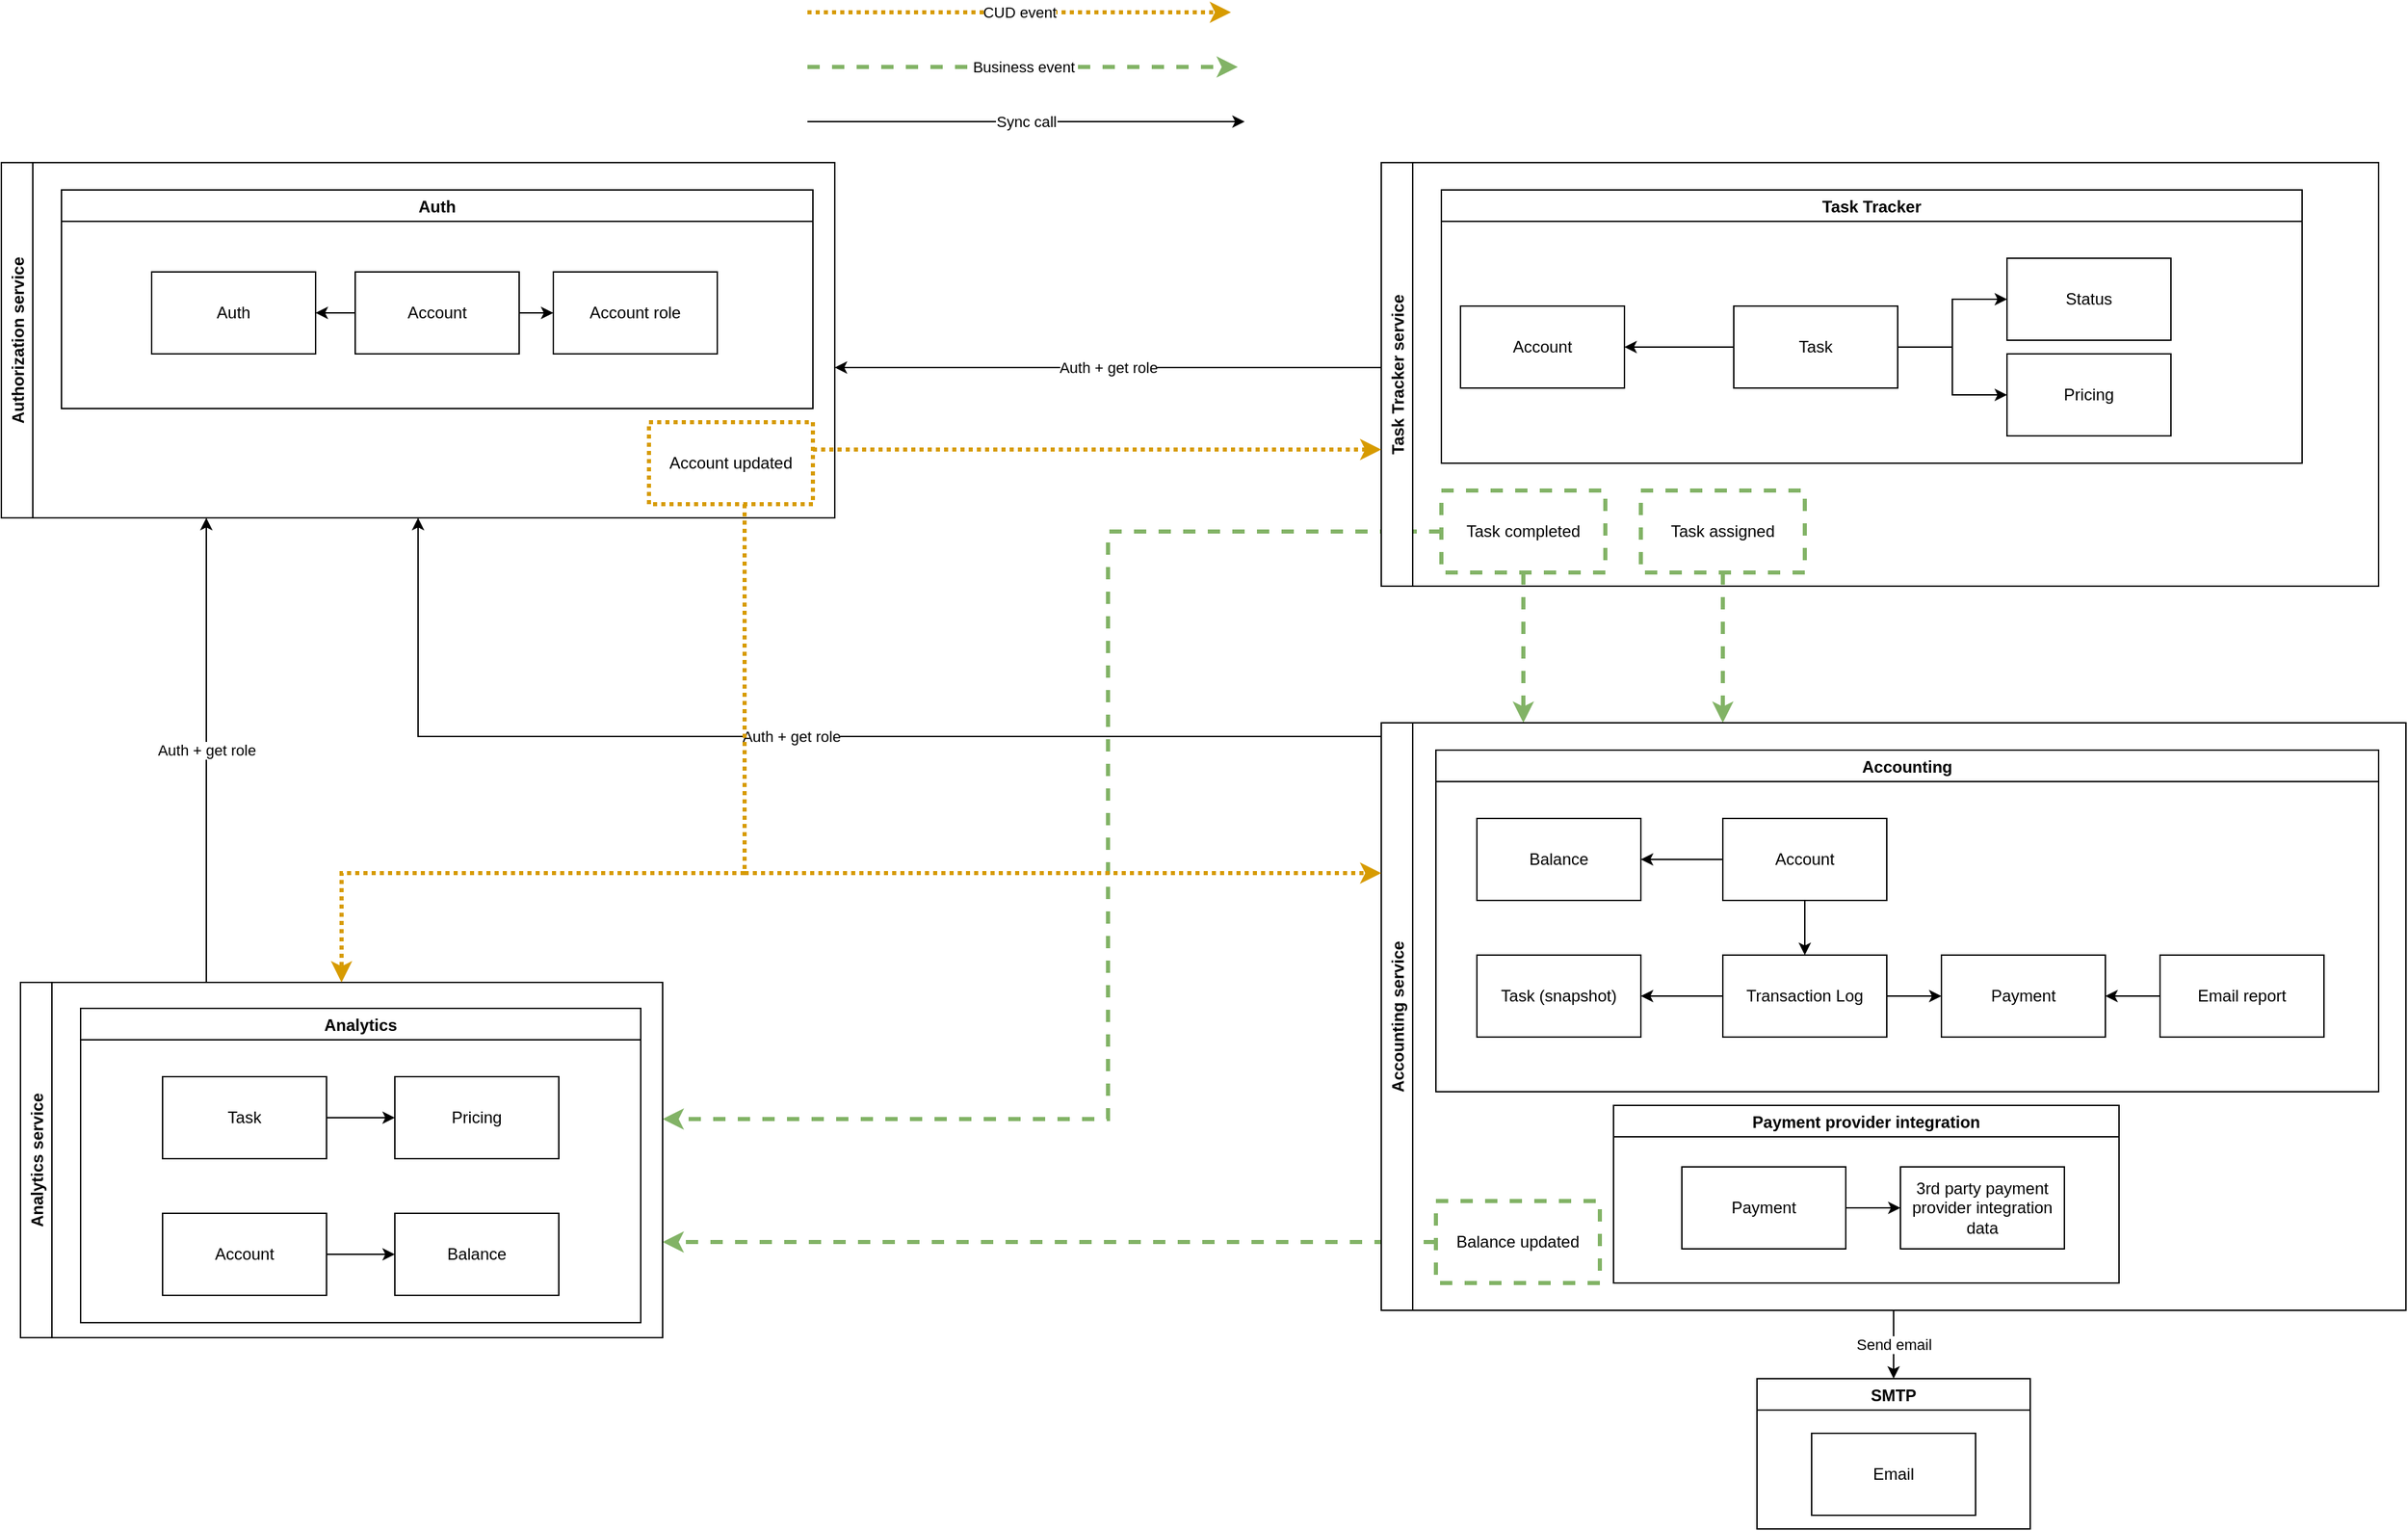 <mxfile>
    <diagram id="uCNuLNM1Efd8NcDHN-lh" name="Page-1">
        <mxGraphModel dx="2083" dy="1129" grid="1" gridSize="10" guides="1" tooltips="1" connect="1" arrows="1" fold="1" page="1" pageScale="1" pageWidth="827" pageHeight="1169" math="0" shadow="0">
            <root>
                <mxCell id="0"/>
                <mxCell id="1" parent="0"/>
                <mxCell id="90" value="SMTP" style="swimlane;" vertex="1" parent="1">
                    <mxGeometry x="1335" y="1040" width="200" height="110" as="geometry"/>
                </mxCell>
                <mxCell id="77" value="Email" style="rounded=0;whiteSpace=wrap;html=1;" vertex="1" parent="90">
                    <mxGeometry x="40" y="40" width="120" height="60" as="geometry"/>
                </mxCell>
                <mxCell id="97" value="Authorization service" style="swimlane;horizontal=0;" vertex="1" parent="1">
                    <mxGeometry x="50" y="150" width="610" height="260" as="geometry"/>
                </mxCell>
                <mxCell id="92" value="Auth" style="swimlane;" vertex="1" parent="97">
                    <mxGeometry x="44" y="20" width="550" height="160" as="geometry"/>
                </mxCell>
                <mxCell id="28" value="Account" style="rounded=0;whiteSpace=wrap;html=1;" vertex="1" parent="92">
                    <mxGeometry x="215" y="60" width="120" height="60" as="geometry"/>
                </mxCell>
                <mxCell id="29" value="Auth" style="rounded=0;whiteSpace=wrap;html=1;" vertex="1" parent="92">
                    <mxGeometry x="66" y="60" width="120" height="60" as="geometry"/>
                </mxCell>
                <mxCell id="30" value="" style="edgeStyle=orthogonalEdgeStyle;rounded=0;orthogonalLoop=1;jettySize=auto;html=1;" edge="1" parent="92" source="28" target="29">
                    <mxGeometry relative="1" as="geometry"/>
                </mxCell>
                <mxCell id="31" value="Account role" style="rounded=0;whiteSpace=wrap;html=1;" vertex="1" parent="92">
                    <mxGeometry x="360" y="60" width="120" height="60" as="geometry"/>
                </mxCell>
                <mxCell id="32" value="" style="edgeStyle=orthogonalEdgeStyle;rounded=0;orthogonalLoop=1;jettySize=auto;html=1;" edge="1" parent="92" source="28" target="31">
                    <mxGeometry relative="1" as="geometry"/>
                </mxCell>
                <mxCell id="130" value="Account updated" style="rounded=0;whiteSpace=wrap;html=1;strokeColor=#d79b00;dashed=1;dashPattern=1 1;fillColor=none;strokeWidth=3;" vertex="1" parent="97">
                    <mxGeometry x="474" y="190" width="120" height="60" as="geometry"/>
                </mxCell>
                <mxCell id="110" value="Auth + get role" style="edgeStyle=orthogonalEdgeStyle;rounded=0;orthogonalLoop=1;jettySize=auto;html=1;" edge="1" parent="1" source="98" target="97">
                    <mxGeometry relative="1" as="geometry">
                        <Array as="points">
                            <mxPoint x="730" y="300"/>
                            <mxPoint x="730" y="300"/>
                        </Array>
                    </mxGeometry>
                </mxCell>
                <mxCell id="115" value="" style="edgeStyle=orthogonalEdgeStyle;rounded=0;orthogonalLoop=1;jettySize=auto;html=1;dashed=1;fillColor=#d5e8d4;strokeColor=#82b366;strokeWidth=3;" edge="1" parent="1" source="135" target="108">
                    <mxGeometry relative="1" as="geometry">
                        <Array as="points">
                            <mxPoint x="1310" y="510"/>
                            <mxPoint x="1310" y="510"/>
                        </Array>
                    </mxGeometry>
                </mxCell>
                <mxCell id="117" value="" style="edgeStyle=orthogonalEdgeStyle;rounded=0;orthogonalLoop=1;jettySize=auto;html=1;dashed=1;fillColor=#d5e8d4;strokeColor=#82b366;strokeWidth=3;" edge="1" parent="1" source="136" target="108">
                    <mxGeometry relative="1" as="geometry">
                        <Array as="points">
                            <mxPoint x="1164" y="520"/>
                            <mxPoint x="1164" y="520"/>
                        </Array>
                    </mxGeometry>
                </mxCell>
                <mxCell id="119" value="" style="edgeStyle=orthogonalEdgeStyle;rounded=0;orthogonalLoop=1;jettySize=auto;html=1;dashed=1;fillColor=#d5e8d4;strokeColor=#82b366;strokeWidth=3;" edge="1" parent="1" source="136" target="109">
                    <mxGeometry relative="1" as="geometry">
                        <Array as="points">
                            <mxPoint x="860" y="420"/>
                            <mxPoint x="860" y="850"/>
                        </Array>
                    </mxGeometry>
                </mxCell>
                <mxCell id="98" value="Task Tracker service" style="swimlane;horizontal=0;" vertex="1" parent="1">
                    <mxGeometry x="1060" y="150" width="730" height="310" as="geometry"/>
                </mxCell>
                <mxCell id="95" value="Task Tracker" style="swimlane;" vertex="1" parent="98">
                    <mxGeometry x="44" y="20" width="630" height="200" as="geometry"/>
                </mxCell>
                <mxCell id="39" value="Task" style="rounded=0;whiteSpace=wrap;html=1;" vertex="1" parent="95">
                    <mxGeometry x="214" y="85" width="120" height="60" as="geometry"/>
                </mxCell>
                <mxCell id="40" value="Pricing" style="rounded=0;whiteSpace=wrap;html=1;" vertex="1" parent="95">
                    <mxGeometry x="414" y="120" width="120" height="60" as="geometry"/>
                </mxCell>
                <mxCell id="37" value="" style="edgeStyle=orthogonalEdgeStyle;rounded=0;orthogonalLoop=1;jettySize=auto;html=1;" edge="1" parent="95" source="39" target="40">
                    <mxGeometry relative="1" as="geometry"/>
                </mxCell>
                <mxCell id="41" value="Status" style="rounded=0;whiteSpace=wrap;html=1;" vertex="1" parent="95">
                    <mxGeometry x="414" y="50" width="120" height="60" as="geometry"/>
                </mxCell>
                <mxCell id="38" value="" style="edgeStyle=orthogonalEdgeStyle;rounded=0;orthogonalLoop=1;jettySize=auto;html=1;" edge="1" parent="95" source="39" target="41">
                    <mxGeometry relative="1" as="geometry"/>
                </mxCell>
                <mxCell id="42" value="Account" style="rounded=0;whiteSpace=wrap;html=1;" vertex="1" parent="95">
                    <mxGeometry x="14" y="85" width="120" height="60" as="geometry"/>
                </mxCell>
                <mxCell id="43" value="" style="edgeStyle=orthogonalEdgeStyle;rounded=0;orthogonalLoop=1;jettySize=auto;html=1;" edge="1" parent="95" source="39" target="42">
                    <mxGeometry relative="1" as="geometry">
                        <mxPoint x="224" y="-5" as="sourcePoint"/>
                        <mxPoint x="144" y="-5" as="targetPoint"/>
                    </mxGeometry>
                </mxCell>
                <mxCell id="136" value="Task completed" style="rounded=0;whiteSpace=wrap;html=1;strokeColor=#82b366;dashed=1;strokeWidth=3;fillColor=none;" vertex="1" parent="98">
                    <mxGeometry x="44" y="240" width="120" height="60" as="geometry"/>
                </mxCell>
                <mxCell id="135" value="Task assigned" style="rounded=0;whiteSpace=wrap;html=1;strokeColor=#82b366;dashed=1;strokeWidth=3;fillColor=none;" vertex="1" parent="98">
                    <mxGeometry x="190" y="240" width="120" height="60" as="geometry"/>
                </mxCell>
                <mxCell id="111" value="Auth + get role" style="edgeStyle=orthogonalEdgeStyle;rounded=0;orthogonalLoop=1;jettySize=auto;html=1;" edge="1" parent="1" source="108" target="97">
                    <mxGeometry relative="1" as="geometry">
                        <Array as="points">
                            <mxPoint x="355" y="570"/>
                        </Array>
                    </mxGeometry>
                </mxCell>
                <mxCell id="113" value="Send email" style="edgeStyle=orthogonalEdgeStyle;rounded=0;orthogonalLoop=1;jettySize=auto;html=1;" edge="1" parent="1" source="108" target="90">
                    <mxGeometry relative="1" as="geometry"/>
                </mxCell>
                <mxCell id="120" value="" style="edgeStyle=orthogonalEdgeStyle;rounded=0;orthogonalLoop=1;jettySize=auto;html=1;dashed=1;fillColor=#d5e8d4;strokeColor=#82b366;strokeWidth=3;" edge="1" parent="1" source="137" target="109">
                    <mxGeometry relative="1" as="geometry">
                        <Array as="points">
                            <mxPoint x="830" y="940"/>
                            <mxPoint x="830" y="940"/>
                        </Array>
                    </mxGeometry>
                </mxCell>
                <mxCell id="108" value="Accounting service" style="swimlane;horizontal=0;" vertex="1" parent="1">
                    <mxGeometry x="1060" y="560" width="750" height="430" as="geometry"/>
                </mxCell>
                <mxCell id="91" value="Accounting" style="swimlane;" vertex="1" parent="108">
                    <mxGeometry x="40" y="20" width="690" height="250" as="geometry"/>
                </mxCell>
                <mxCell id="45" value="Transaction Log" style="rounded=0;whiteSpace=wrap;html=1;" vertex="1" parent="91">
                    <mxGeometry x="210" y="150" width="120" height="60" as="geometry"/>
                </mxCell>
                <mxCell id="46" value="Balance" style="rounded=0;whiteSpace=wrap;html=1;" vertex="1" parent="91">
                    <mxGeometry x="30" y="50" width="120" height="60" as="geometry"/>
                </mxCell>
                <mxCell id="47" value="Account" style="rounded=0;whiteSpace=wrap;html=1;" vertex="1" parent="91">
                    <mxGeometry x="210" y="50" width="120" height="60" as="geometry"/>
                </mxCell>
                <mxCell id="44" value="" style="edgeStyle=orthogonalEdgeStyle;rounded=0;orthogonalLoop=1;jettySize=auto;html=1;" edge="1" parent="91" source="47" target="46">
                    <mxGeometry relative="1" as="geometry"/>
                </mxCell>
                <mxCell id="50" value="" style="edgeStyle=orthogonalEdgeStyle;rounded=0;orthogonalLoop=1;jettySize=auto;html=1;" edge="1" parent="91" source="47" target="45">
                    <mxGeometry relative="1" as="geometry">
                        <mxPoint x="240" y="60" as="sourcePoint"/>
                        <mxPoint x="150" y="190" as="targetPoint"/>
                    </mxGeometry>
                </mxCell>
                <mxCell id="55" value="Payment" style="rounded=0;whiteSpace=wrap;html=1;" vertex="1" parent="91">
                    <mxGeometry x="370" y="150" width="120" height="60" as="geometry"/>
                </mxCell>
                <mxCell id="61" style="edgeStyle=orthogonalEdgeStyle;rounded=0;orthogonalLoop=1;jettySize=auto;html=1;" edge="1" parent="91" source="45" target="55">
                    <mxGeometry relative="1" as="geometry"/>
                </mxCell>
                <mxCell id="56" value="Email report" style="rounded=0;whiteSpace=wrap;html=1;" vertex="1" parent="91">
                    <mxGeometry x="530" y="150" width="120" height="60" as="geometry"/>
                </mxCell>
                <mxCell id="54" value="" style="edgeStyle=orthogonalEdgeStyle;rounded=0;orthogonalLoop=1;jettySize=auto;html=1;" edge="1" parent="91" source="56" target="55">
                    <mxGeometry relative="1" as="geometry">
                        <mxPoint x="390" y="380" as="targetPoint"/>
                    </mxGeometry>
                </mxCell>
                <mxCell id="57" value="Task (snapshot)" style="rounded=0;whiteSpace=wrap;html=1;" vertex="1" parent="91">
                    <mxGeometry x="30" y="150" width="120" height="60" as="geometry"/>
                </mxCell>
                <mxCell id="59" value="" style="edgeStyle=orthogonalEdgeStyle;rounded=0;orthogonalLoop=1;jettySize=auto;html=1;" edge="1" parent="91" source="45" target="57">
                    <mxGeometry relative="1" as="geometry">
                        <mxPoint x="150" y="80" as="sourcePoint"/>
                        <mxPoint x="280" y="160" as="targetPoint"/>
                    </mxGeometry>
                </mxCell>
                <mxCell id="87" value="Payment provider integration" style="swimlane;" vertex="1" parent="108">
                    <mxGeometry x="170" y="280" width="370" height="130" as="geometry"/>
                </mxCell>
                <mxCell id="70" value="Payment" style="rounded=0;whiteSpace=wrap;html=1;" vertex="1" parent="87">
                    <mxGeometry x="50" y="45" width="120" height="60" as="geometry"/>
                </mxCell>
                <mxCell id="72" value="3rd party payment provider integration data" style="rounded=0;whiteSpace=wrap;html=1;" vertex="1" parent="87">
                    <mxGeometry x="210" y="45" width="120" height="60" as="geometry"/>
                </mxCell>
                <mxCell id="73" value="" style="edgeStyle=orthogonalEdgeStyle;rounded=0;orthogonalLoop=1;jettySize=auto;html=1;" edge="1" parent="87" source="70" target="72">
                    <mxGeometry relative="1" as="geometry"/>
                </mxCell>
                <mxCell id="137" value="Balance updated" style="rounded=0;whiteSpace=wrap;html=1;strokeColor=#82b366;dashed=1;strokeWidth=3;fillColor=none;" vertex="1" parent="108">
                    <mxGeometry x="40" y="350" width="120" height="60" as="geometry"/>
                </mxCell>
                <mxCell id="112" value="Auth + get role" style="edgeStyle=orthogonalEdgeStyle;rounded=0;orthogonalLoop=1;jettySize=auto;html=1;" edge="1" parent="1" source="109" target="97">
                    <mxGeometry relative="1" as="geometry">
                        <Array as="points">
                            <mxPoint x="200" y="580"/>
                            <mxPoint x="200" y="580"/>
                        </Array>
                    </mxGeometry>
                </mxCell>
                <mxCell id="109" value="Analytics service" style="swimlane;horizontal=0;" vertex="1" parent="1">
                    <mxGeometry x="64" y="750" width="470" height="260" as="geometry"/>
                </mxCell>
                <mxCell id="86" value="Analytics" style="swimlane;" vertex="1" parent="109">
                    <mxGeometry x="44" y="19" width="410" height="230" as="geometry"/>
                </mxCell>
                <mxCell id="78" value="Account" style="rounded=0;whiteSpace=wrap;html=1;" vertex="1" parent="86">
                    <mxGeometry x="60" y="150" width="120" height="60" as="geometry"/>
                </mxCell>
                <mxCell id="79" value="Balance" style="rounded=0;whiteSpace=wrap;html=1;" vertex="1" parent="86">
                    <mxGeometry x="230" y="150" width="120" height="60" as="geometry"/>
                </mxCell>
                <mxCell id="82" style="edgeStyle=orthogonalEdgeStyle;rounded=0;orthogonalLoop=1;jettySize=auto;html=1;" edge="1" parent="86" source="78" target="79">
                    <mxGeometry relative="1" as="geometry"/>
                </mxCell>
                <mxCell id="80" value="Task" style="rounded=0;whiteSpace=wrap;html=1;" vertex="1" parent="86">
                    <mxGeometry x="60" y="50" width="120" height="60" as="geometry"/>
                </mxCell>
                <mxCell id="81" value="Pricing" style="rounded=0;whiteSpace=wrap;html=1;" vertex="1" parent="86">
                    <mxGeometry x="230" y="50" width="120" height="60" as="geometry"/>
                </mxCell>
                <mxCell id="85" style="edgeStyle=orthogonalEdgeStyle;rounded=0;orthogonalLoop=1;jettySize=auto;html=1;" edge="1" parent="86" source="80" target="81">
                    <mxGeometry relative="1" as="geometry"/>
                </mxCell>
                <mxCell id="123" value="CUD event" style="edgeStyle=orthogonalEdgeStyle;rounded=0;orthogonalLoop=1;jettySize=auto;html=1;dashed=1;fillColor=#ffe6cc;strokeColor=#d79b00;dashPattern=1 1;strokeWidth=3;" edge="1" parent="1">
                    <mxGeometry relative="1" as="geometry">
                        <mxPoint x="640" y="40" as="sourcePoint"/>
                        <mxPoint x="950" y="40" as="targetPoint"/>
                    </mxGeometry>
                </mxCell>
                <mxCell id="124" value="Business event" style="edgeStyle=orthogonalEdgeStyle;rounded=0;orthogonalLoop=1;jettySize=auto;html=1;dashed=1;fillColor=#d5e8d4;strokeColor=#82b366;strokeWidth=3;" edge="1" parent="1">
                    <mxGeometry relative="1" as="geometry">
                        <mxPoint x="640" y="80" as="sourcePoint"/>
                        <mxPoint x="955" y="80" as="targetPoint"/>
                    </mxGeometry>
                </mxCell>
                <mxCell id="128" value="Sync call" style="endArrow=classic;html=1;strokeWidth=1;" edge="1" parent="1">
                    <mxGeometry width="50" height="50" relative="1" as="geometry">
                        <mxPoint x="640" y="120" as="sourcePoint"/>
                        <mxPoint x="960" y="120" as="targetPoint"/>
                    </mxGeometry>
                </mxCell>
                <mxCell id="132" style="edgeStyle=orthogonalEdgeStyle;rounded=0;orthogonalLoop=1;jettySize=auto;html=1;strokeWidth=3;fillColor=#ffe6cc;strokeColor=#d79b00;dashed=1;dashPattern=1 1;" edge="1" parent="1" source="130" target="98">
                    <mxGeometry relative="1" as="geometry">
                        <Array as="points">
                            <mxPoint x="760" y="360"/>
                            <mxPoint x="760" y="360"/>
                        </Array>
                    </mxGeometry>
                </mxCell>
                <mxCell id="133" style="edgeStyle=orthogonalEdgeStyle;rounded=0;orthogonalLoop=1;jettySize=auto;html=1;dashed=1;dashPattern=1 1;strokeWidth=3;fillColor=#ffe6cc;strokeColor=#d79b00;" edge="1" parent="1" source="130" target="109">
                    <mxGeometry relative="1" as="geometry">
                        <Array as="points">
                            <mxPoint x="594" y="670"/>
                            <mxPoint x="299" y="670"/>
                        </Array>
                    </mxGeometry>
                </mxCell>
                <mxCell id="134" style="edgeStyle=orthogonalEdgeStyle;rounded=0;orthogonalLoop=1;jettySize=auto;html=1;dashed=1;dashPattern=1 1;strokeWidth=3;fillColor=#ffe6cc;strokeColor=#d79b00;" edge="1" parent="1" source="130" target="108">
                    <mxGeometry relative="1" as="geometry">
                        <Array as="points">
                            <mxPoint x="594" y="670"/>
                        </Array>
                    </mxGeometry>
                </mxCell>
            </root>
        </mxGraphModel>
    </diagram>
</mxfile>